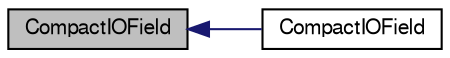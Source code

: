 digraph "CompactIOField"
{
  bgcolor="transparent";
  edge [fontname="FreeSans",fontsize="10",labelfontname="FreeSans",labelfontsize="10"];
  node [fontname="FreeSans",fontsize="10",shape=record];
  rankdir="LR";
  Node5 [label="CompactIOField",height=0.2,width=0.4,color="black", fillcolor="grey75", style="filled", fontcolor="black"];
  Node5 -> Node6 [dir="back",color="midnightblue",fontsize="10",style="solid",fontname="FreeSans"];
  Node6 [label="CompactIOField",height=0.2,width=0.4,color="black",URL="$a26150.html#a1d6f941df94a574e15733a1bb61d0161",tooltip="Construct from IOobject and size. "];
}

